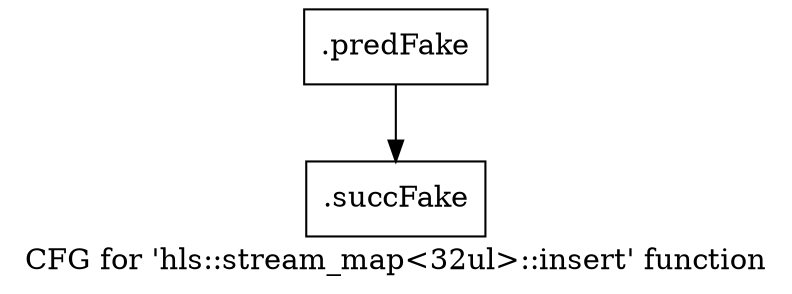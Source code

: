 digraph "CFG for 'hls::stream_map\<32ul\>::insert' function" {
	label="CFG for 'hls::stream_map\<32ul\>::insert' function";

	Node0x6038a00 [shape=record,filename="",linenumber="",label="{.predFake}"];
	Node0x6038a00 -> Node0x63328d0[ callList="" memoryops="" filename="/mnt/xilinx/Vitis_HLS/2021.2/include/hls_stream_thread_unsafe.h" execusionnum="1"];
	Node0x63328d0 [shape=record,filename="/mnt/xilinx/Vitis_HLS/2021.2/include/hls_stream_thread_unsafe.h",linenumber="227",label="{.succFake}"];
}
